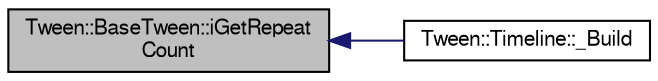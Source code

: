digraph "Tween::BaseTween::iGetRepeatCount"
{
  bgcolor="transparent";
  edge [fontname="FreeSans",fontsize="10",labelfontname="FreeSans",labelfontsize="10"];
  node [fontname="FreeSans",fontsize="10",shape=record];
  rankdir="LR";
  Node1 [label="Tween::BaseTween::iGetRepeat\lCount",height=0.2,width=0.4,color="black", fillcolor="grey75", style="filled" fontcolor="black"];
  Node1 -> Node2 [dir="back",color="midnightblue",fontsize="10",style="solid",fontname="FreeSans"];
  Node2 [label="Tween::Timeline::_Build",height=0.2,width=0.4,color="black",URL="$classTween_1_1Timeline.html#adb5d4611ff1777510c7f115c94aec7e9"];
}
